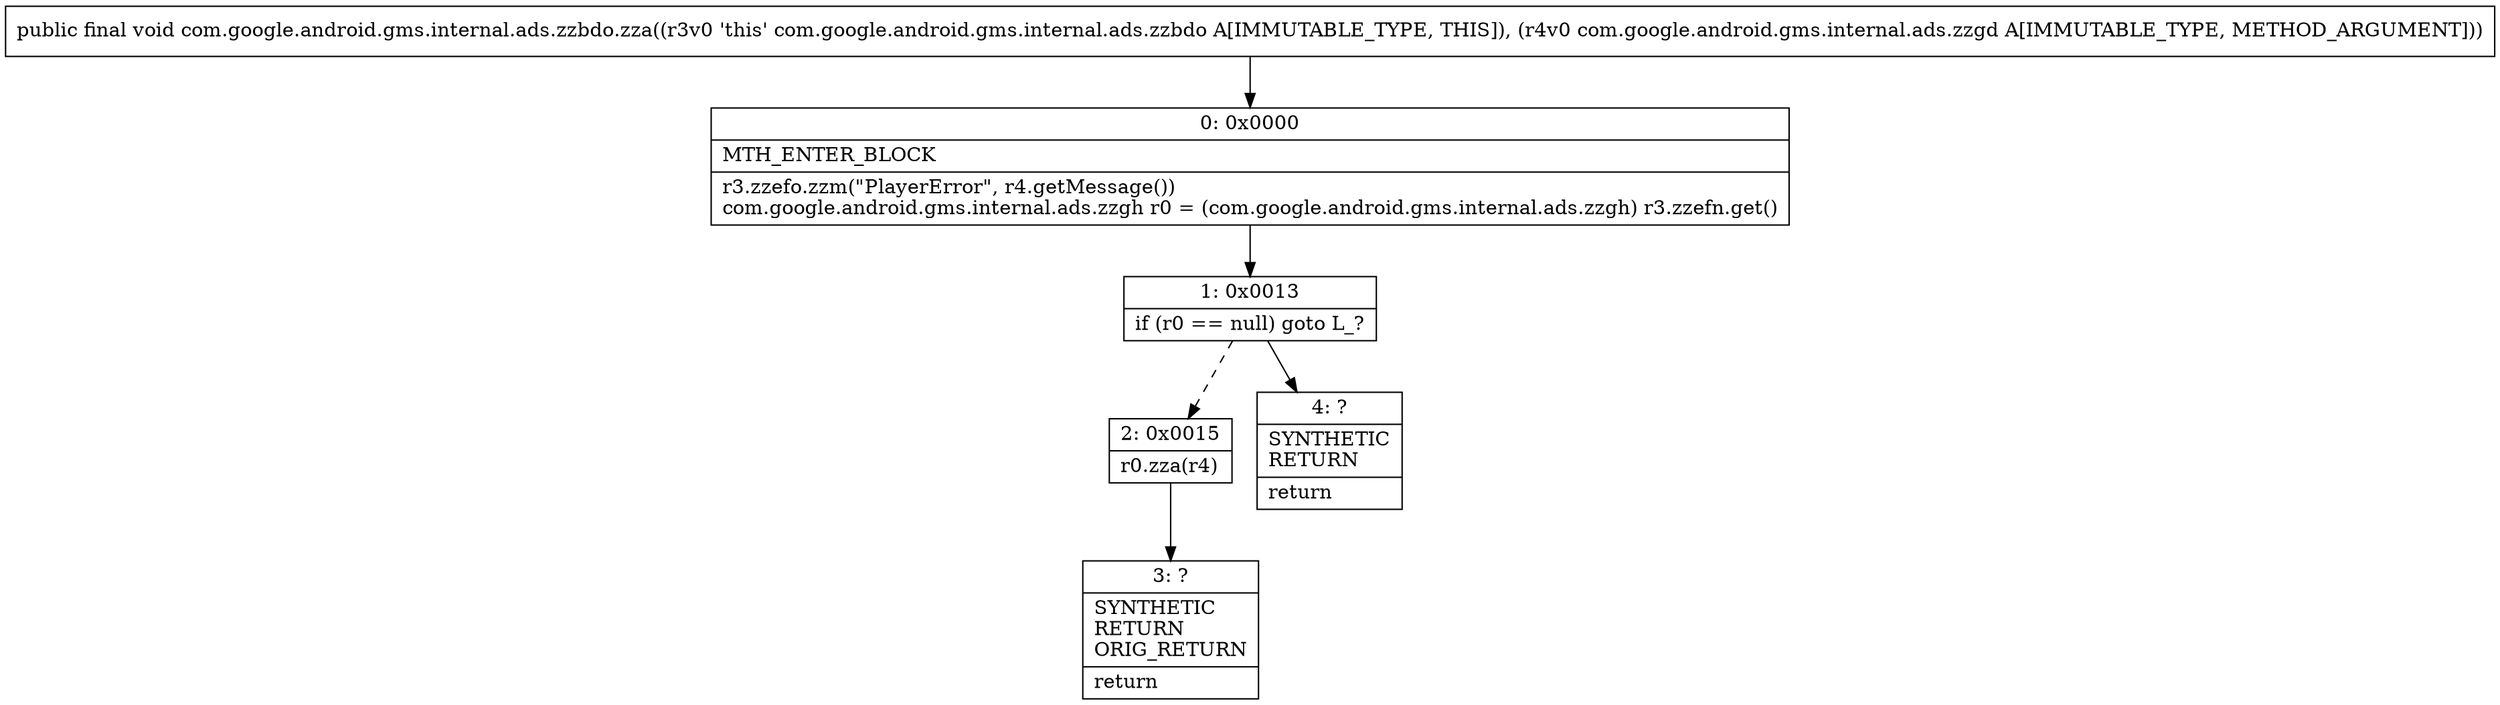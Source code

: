 digraph "CFG forcom.google.android.gms.internal.ads.zzbdo.zza(Lcom\/google\/android\/gms\/internal\/ads\/zzgd;)V" {
Node_0 [shape=record,label="{0\:\ 0x0000|MTH_ENTER_BLOCK\l|r3.zzefo.zzm(\"PlayerError\", r4.getMessage())\lcom.google.android.gms.internal.ads.zzgh r0 = (com.google.android.gms.internal.ads.zzgh) r3.zzefn.get()\l}"];
Node_1 [shape=record,label="{1\:\ 0x0013|if (r0 == null) goto L_?\l}"];
Node_2 [shape=record,label="{2\:\ 0x0015|r0.zza(r4)\l}"];
Node_3 [shape=record,label="{3\:\ ?|SYNTHETIC\lRETURN\lORIG_RETURN\l|return\l}"];
Node_4 [shape=record,label="{4\:\ ?|SYNTHETIC\lRETURN\l|return\l}"];
MethodNode[shape=record,label="{public final void com.google.android.gms.internal.ads.zzbdo.zza((r3v0 'this' com.google.android.gms.internal.ads.zzbdo A[IMMUTABLE_TYPE, THIS]), (r4v0 com.google.android.gms.internal.ads.zzgd A[IMMUTABLE_TYPE, METHOD_ARGUMENT])) }"];
MethodNode -> Node_0;
Node_0 -> Node_1;
Node_1 -> Node_2[style=dashed];
Node_1 -> Node_4;
Node_2 -> Node_3;
}


